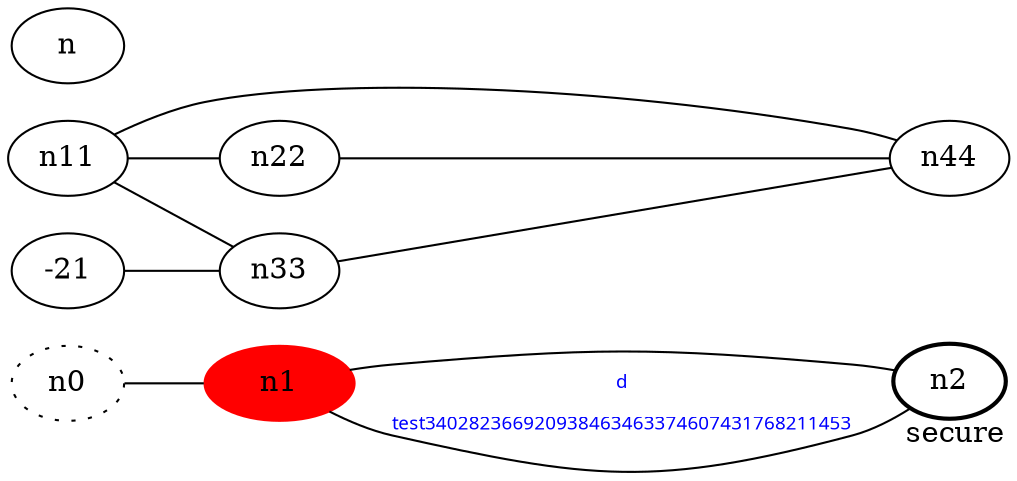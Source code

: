 graph test340282366920938463463374607431768211453 {
	rankdir=LR;
	fontcolor=blue; /* c340282366920938463463374607431768211455; c1; c0 -- c1 */
	n1 [height=󠀦1, width=1, color=red, style=filled];
	n0 [style=dotted, fillcolor="#123456"]; // c2; c3; c2 -- c2
	n2 [style=bold, xlabel="secure"];
	n0 -- n1 -- n2;
	n1 -- n2 [fontname="comic sans", label="d\n\l\G", fontcolor=blue, fontsize=9];
	n11 -- n22;
	n11 -- n33;
	n11 -- n44;
	n-21 -- n33;
	n22 -- n44;
	n33 -- n44;
}
